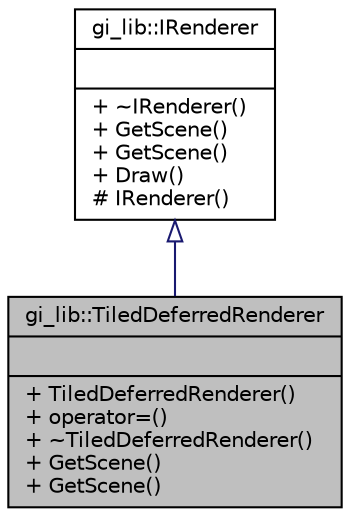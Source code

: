 digraph "gi_lib::TiledDeferredRenderer"
{
  edge [fontname="Helvetica",fontsize="10",labelfontname="Helvetica",labelfontsize="10"];
  node [fontname="Helvetica",fontsize="10",shape=record];
  Node1 [label="{gi_lib::TiledDeferredRenderer\n||+ TiledDeferredRenderer()\l+ operator=()\l+ ~TiledDeferredRenderer()\l+ GetScene()\l+ GetScene()\l}",height=0.2,width=0.4,color="black", fillcolor="grey75", style="filled", fontcolor="black"];
  Node2 -> Node1 [dir="back",color="midnightblue",fontsize="10",style="solid",arrowtail="onormal",fontname="Helvetica"];
  Node2 [label="{gi_lib::IRenderer\n||+ ~IRenderer()\l+ GetScene()\l+ GetScene()\l+ Draw()\l# IRenderer()\l}",height=0.2,width=0.4,color="black", fillcolor="white", style="filled",URL="$classgi__lib_1_1_i_renderer.html",tooltip="Base interface for renderers. "];
}
